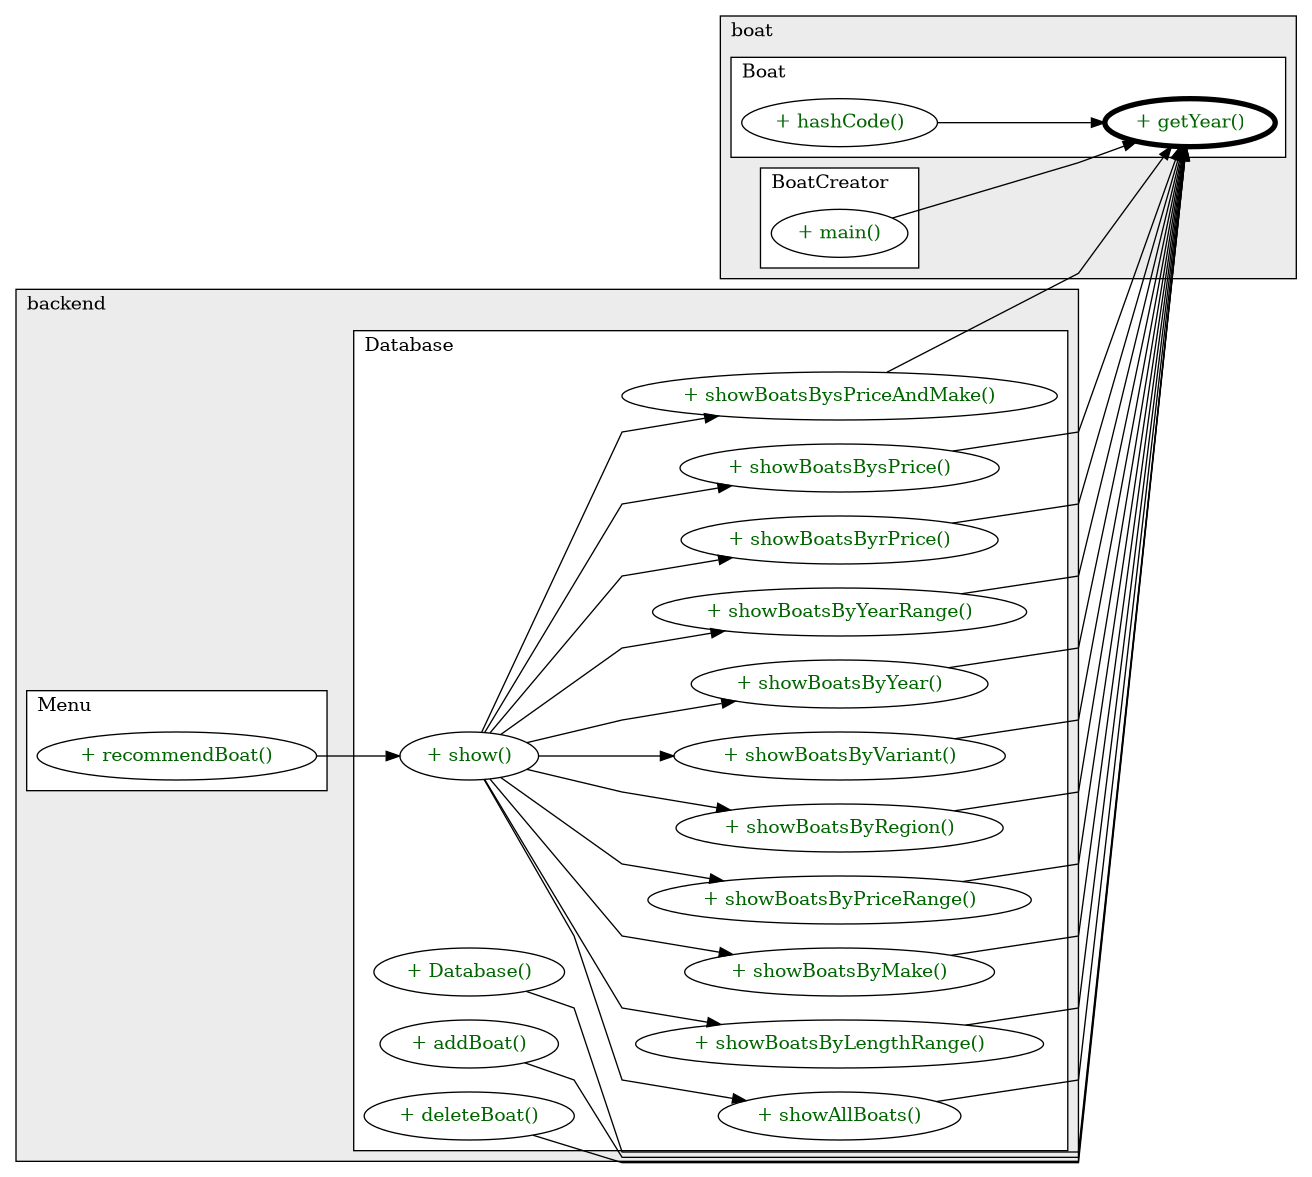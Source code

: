 @startuml

/' diagram meta data start
config=CallConfiguration;
{
  "rootMethod": "boat.Boat#getYear()",
  "projectClassification": {
    "searchMode": "OpenProject", // OpenProject, AllProjects
    "includedProjects": "",
    "pathEndKeywords": "*.impl",
    "isClientPath": "",
    "isClientName": "",
    "isTestPath": "",
    "isTestName": "",
    "isMappingPath": "",
    "isMappingName": "",
    "isDataAccessPath": "",
    "isDataAccessName": "",
    "isDataStructurePath": "",
    "isDataStructureName": "",
    "isInterfaceStructuresPath": "",
    "isInterfaceStructuresName": "",
    "isEntryPointPath": "",
    "isEntryPointName": "",
    "treatFinalFieldsAsMandatory": false
  },
  "graphRestriction": {
    "classPackageExcludeFilter": "",
    "classPackageIncludeFilter": "",
    "classNameExcludeFilter": "",
    "classNameIncludeFilter": "",
    "methodNameExcludeFilter": "",
    "methodNameIncludeFilter": "",
    "removeByInheritance": "", // inheritance/annotation based filtering is done in a second step
    "removeByAnnotation": "",
    "removeByClassPackage": "", // cleanup the graph after inheritance/annotation based filtering is done
    "removeByClassName": "",
    "cutMappings": false,
    "cutEnum": false,
    "cutTests": true,
    "cutClient": true,
    "cutDataAccess": false,
    "cutInterfaceStructures": false,
    "cutDataStructures": false,
    "cutGetterAndSetter": false,
    "cutConstructors": false
  },
  "graphTraversal": {
    "forwardDepth": 3,
    "backwardDepth": 3,
    "classPackageExcludeFilter": "",
    "classPackageIncludeFilter": "",
    "classNameExcludeFilter": "",
    "classNameIncludeFilter": "",
    "methodNameExcludeFilter": "",
    "methodNameIncludeFilter": "",
    "hideMappings": false,
    "hideDataStructures": false,
    "hidePrivateMethods": true,
    "hideInterfaceCalls": true, // indirection: implementation -> interface (is hidden) -> implementation
    "onlyShowApplicationEntryPoints": false, // root node is included
    "useMethodCallsForStructureDiagram": "ForwardOnly" // ForwardOnly, BothDirections, No
  },
  "details": {
    "aggregation": "GroupByClass", // ByClass, GroupByClass, None
    "showMethodParametersTypes": false,
    "showMethodParametersNames": false,
    "showMethodReturnType": false,
    "showPackageLevels": 2,
    "showCallOrder": false,
    "edgeMode": "MethodsOnly", // TypesOnly, MethodsOnly, TypesAndMethods, MethodsAndDirectTypeUsage
    "showDetailedClassStructure": false
  },
  "rootClass": "boat.Boat",
  "extensionCallbackMethod": "" // qualified.class.name#methodName - signature: public static String method(String)
}
diagram meta data end '/



digraph g {
    rankdir="LR"
    splines=polyline
    

'nodes 
subgraph cluster_3029312 { 
   	label=boat
	labeljust=l
	fillcolor="#ececec"
	style=filled
   
   subgraph cluster_1599376050 { 
   	label=Boat
	labeljust=l
	fillcolor=white
	style=filled
   
   Boat3029312XXXgetYear0[
	label="+ getYear()"
	style=filled
	fillcolor=white
	tooltip="Boat

null"
	penwidth=4
	fontcolor=darkgreen
];

Boat3029312XXXhashCode0[
	label="+ hashCode()"
	style=filled
	fillcolor=white
	tooltip="Boat

null"
	fontcolor=darkgreen
];
} 

subgraph cluster_1986416898 { 
   	label=BoatCreator
	labeljust=l
	fillcolor=white
	style=filled
   
   BoatCreator3029312XXXmain1859653459[
	label="+ main()"
	style=filled
	fillcolor=white
	tooltip="BoatCreator

null"
	fontcolor=darkgreen
];
} 
} 

subgraph cluster_347208044 { 
   	label=backend
	labeljust=l
	fillcolor="#ececec"
	style=filled
   
   subgraph cluster_228751435 { 
   	label=Database
	labeljust=l
	fillcolor=white
	style=filled
   
   Database347208044XXXDatabase1221374297[
	label="+ Database()"
	style=filled
	fillcolor=white
	tooltip="Database

null"
	fontcolor=darkgreen
];

Database347208044XXXaddBoat2076000[
	label="+ addBoat()"
	style=filled
	fillcolor=white
	tooltip="Database

null"
	fontcolor=darkgreen
];

Database347208044XXXdeleteBoat2076000[
	label="+ deleteBoat()"
	style=filled
	fillcolor=white
	tooltip="Database

null"
	fontcolor=darkgreen
];

Database347208044XXXshow0[
	label="+ show()"
	style=filled
	fillcolor=white
	tooltip="Database

null"
	fontcolor=darkgreen
];

Database347208044XXXshowAllBoats0[
	label="+ showAllBoats()"
	style=filled
	fillcolor=white
	tooltip="Database

null"
	fontcolor=darkgreen
];

Database347208044XXXshowBoatsByLengthRange543312618[
	label="+ showBoatsByLengthRange()"
	style=filled
	fillcolor=white
	tooltip="Database

null"
	fontcolor=darkgreen
];

Database347208044XXXshowBoatsByMake1808118735[
	label="+ showBoatsByMake()"
	style=filled
	fillcolor=white
	tooltip="Database

null"
	fontcolor=darkgreen
];

Database347208044XXXshowBoatsByPriceRange543312618[
	label="+ showBoatsByPriceRange()"
	style=filled
	fillcolor=white
	tooltip="Database

null"
	fontcolor=darkgreen
];

Database347208044XXXshowBoatsByRegion1808118735[
	label="+ showBoatsByRegion()"
	style=filled
	fillcolor=white
	tooltip="Database

null"
	fontcolor=darkgreen
];

Database347208044XXXshowBoatsByVariant1808118735[
	label="+ showBoatsByVariant()"
	style=filled
	fillcolor=white
	tooltip="Database

null"
	fontcolor=darkgreen
];

Database347208044XXXshowBoatsByYear104431[
	label="+ showBoatsByYear()"
	style=filled
	fillcolor=white
	tooltip="Database

null"
	fontcolor=darkgreen
];

Database347208044XXXshowBoatsByYearRange543312618[
	label="+ showBoatsByYearRange()"
	style=filled
	fillcolor=white
	tooltip="Database

null"
	fontcolor=darkgreen
];

Database347208044XXXshowBoatsByrPrice1325958191[
	label="+ showBoatsByrPrice()"
	style=filled
	fillcolor=white
	tooltip="Database

null"
	fontcolor=darkgreen
];

Database347208044XXXshowBoatsBysPrice1325958191[
	label="+ showBoatsBysPrice()"
	style=filled
	fillcolor=white
	tooltip="Database

null"
	fontcolor=darkgreen
];

Database347208044XXXshowBoatsBysPriceAndMake1025473162[
	label="+ showBoatsBysPriceAndMake()"
	style=filled
	fillcolor=white
	tooltip="Database

&#10;  This method is to show the boats by make and find the price that is less than the condition&#10; &#10; "
	fontcolor=darkgreen
];
} 

subgraph cluster_834648217 { 
   	label=Menu
	labeljust=l
	fillcolor=white
	style=filled
   
   Menu347208044XXXrecommendBoat0[
	label="+ recommendBoat()"
	style=filled
	fillcolor=white
	tooltip="Menu

null"
	fontcolor=darkgreen
];
} 
} 

'edges    
Boat3029312XXXhashCode0 -> Boat3029312XXXgetYear0;
BoatCreator3029312XXXmain1859653459 -> Boat3029312XXXgetYear0;
Database347208044XXXDatabase1221374297 -> Boat3029312XXXgetYear0;
Database347208044XXXaddBoat2076000 -> Boat3029312XXXgetYear0;
Database347208044XXXdeleteBoat2076000 -> Boat3029312XXXgetYear0;
Database347208044XXXshow0 -> Database347208044XXXshowAllBoats0;
Database347208044XXXshow0 -> Database347208044XXXshowBoatsByLengthRange543312618;
Database347208044XXXshow0 -> Database347208044XXXshowBoatsByMake1808118735;
Database347208044XXXshow0 -> Database347208044XXXshowBoatsByPriceRange543312618;
Database347208044XXXshow0 -> Database347208044XXXshowBoatsByRegion1808118735;
Database347208044XXXshow0 -> Database347208044XXXshowBoatsByVariant1808118735;
Database347208044XXXshow0 -> Database347208044XXXshowBoatsByYear104431;
Database347208044XXXshow0 -> Database347208044XXXshowBoatsByYearRange543312618;
Database347208044XXXshow0 -> Database347208044XXXshowBoatsByrPrice1325958191;
Database347208044XXXshow0 -> Database347208044XXXshowBoatsBysPrice1325958191;
Database347208044XXXshow0 -> Database347208044XXXshowBoatsBysPriceAndMake1025473162;
Database347208044XXXshowAllBoats0 -> Boat3029312XXXgetYear0;
Database347208044XXXshowBoatsByLengthRange543312618 -> Boat3029312XXXgetYear0;
Database347208044XXXshowBoatsByMake1808118735 -> Boat3029312XXXgetYear0;
Database347208044XXXshowBoatsByPriceRange543312618 -> Boat3029312XXXgetYear0;
Database347208044XXXshowBoatsByRegion1808118735 -> Boat3029312XXXgetYear0;
Database347208044XXXshowBoatsByVariant1808118735 -> Boat3029312XXXgetYear0;
Database347208044XXXshowBoatsByYear104431 -> Boat3029312XXXgetYear0;
Database347208044XXXshowBoatsByYearRange543312618 -> Boat3029312XXXgetYear0;
Database347208044XXXshowBoatsByrPrice1325958191 -> Boat3029312XXXgetYear0;
Database347208044XXXshowBoatsBysPrice1325958191 -> Boat3029312XXXgetYear0;
Database347208044XXXshowBoatsBysPriceAndMake1025473162 -> Boat3029312XXXgetYear0;
Menu347208044XXXrecommendBoat0 -> Database347208044XXXshow0;
    
}
@enduml